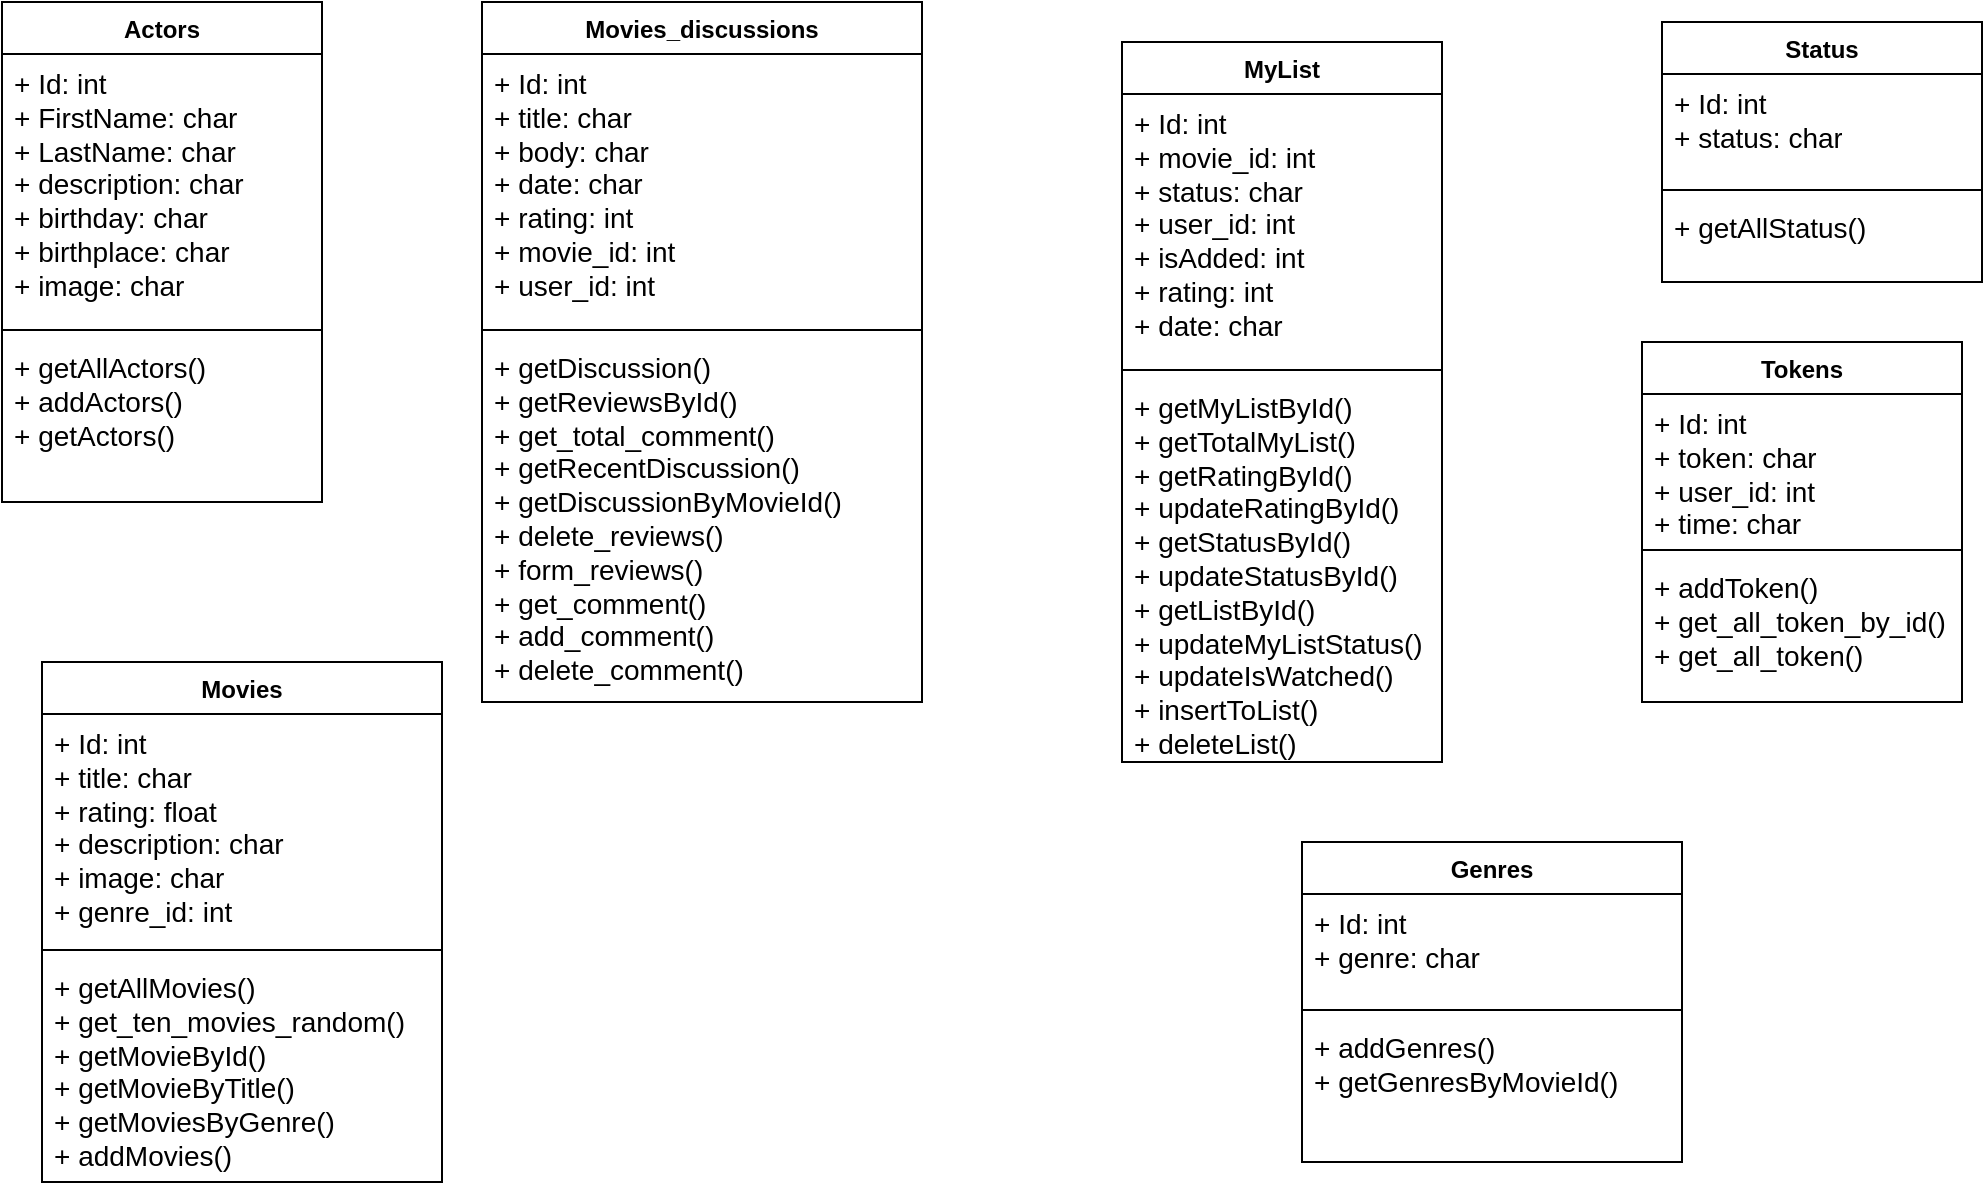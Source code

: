 <mxfile version="22.1.5" type="github">
  <diagram name="Page-1" id="U44AKlqPYRK6XK5reMsL">
    <mxGraphModel dx="627" dy="844" grid="1" gridSize="10" guides="1" tooltips="1" connect="1" arrows="1" fold="1" page="1" pageScale="1" pageWidth="1169" pageHeight="827" math="0" shadow="0">
      <root>
        <mxCell id="0" />
        <mxCell id="1" parent="0" />
        <mxCell id="mxG8LXYOKO1QrB_IOBUx-16" value="Actors" style="swimlane;fontStyle=1;align=center;verticalAlign=top;childLayout=stackLayout;horizontal=1;startSize=26;horizontalStack=0;resizeParent=1;resizeParentMax=0;resizeLast=0;collapsible=1;marginBottom=0;whiteSpace=wrap;html=1;" vertex="1" parent="1">
          <mxGeometry x="50" y="50" width="160" height="250" as="geometry" />
        </mxCell>
        <mxCell id="mxG8LXYOKO1QrB_IOBUx-17" value="&lt;font style=&quot;font-size: 14px;&quot;&gt;+ Id: int&lt;br&gt;+ FirstName: char&lt;br&gt;+ LastName: char&lt;br&gt;+ description: char&lt;br&gt;+ birthday: char&lt;br&gt;+ birthplace: char&lt;br&gt;+ image: char&lt;/font&gt;" style="text;strokeColor=none;fillColor=none;align=left;verticalAlign=top;spacingLeft=4;spacingRight=4;overflow=hidden;rotatable=0;points=[[0,0.5],[1,0.5]];portConstraint=eastwest;whiteSpace=wrap;html=1;" vertex="1" parent="mxG8LXYOKO1QrB_IOBUx-16">
          <mxGeometry y="26" width="160" height="134" as="geometry" />
        </mxCell>
        <mxCell id="mxG8LXYOKO1QrB_IOBUx-18" value="" style="line;strokeWidth=1;fillColor=none;align=left;verticalAlign=middle;spacingTop=-1;spacingLeft=3;spacingRight=3;rotatable=0;labelPosition=right;points=[];portConstraint=eastwest;strokeColor=inherit;" vertex="1" parent="mxG8LXYOKO1QrB_IOBUx-16">
          <mxGeometry y="160" width="160" height="8" as="geometry" />
        </mxCell>
        <mxCell id="mxG8LXYOKO1QrB_IOBUx-19" value="&lt;font style=&quot;font-size: 14px;&quot;&gt;+ getAllActors()&lt;br&gt;+ addActors()&lt;br&gt;+ getActors()&lt;br&gt;&lt;/font&gt;" style="text;strokeColor=none;fillColor=none;align=left;verticalAlign=top;spacingLeft=4;spacingRight=4;overflow=hidden;rotatable=0;points=[[0,0.5],[1,0.5]];portConstraint=eastwest;whiteSpace=wrap;html=1;" vertex="1" parent="mxG8LXYOKO1QrB_IOBUx-16">
          <mxGeometry y="168" width="160" height="82" as="geometry" />
        </mxCell>
        <mxCell id="mxG8LXYOKO1QrB_IOBUx-20" value="Movies_discussions" style="swimlane;fontStyle=1;align=center;verticalAlign=top;childLayout=stackLayout;horizontal=1;startSize=26;horizontalStack=0;resizeParent=1;resizeParentMax=0;resizeLast=0;collapsible=1;marginBottom=0;whiteSpace=wrap;html=1;" vertex="1" parent="1">
          <mxGeometry x="290" y="50" width="220" height="350" as="geometry" />
        </mxCell>
        <mxCell id="mxG8LXYOKO1QrB_IOBUx-21" value="&lt;font style=&quot;font-size: 14px;&quot;&gt;+ Id: int&lt;br&gt;+ title: char&lt;br&gt;+ body: char&lt;br&gt;+ date: char&lt;br&gt;+ rating: int&lt;br&gt;+ movie_id: int&lt;br&gt;+ user_id: int&lt;br&gt;&lt;/font&gt;" style="text;strokeColor=none;fillColor=none;align=left;verticalAlign=top;spacingLeft=4;spacingRight=4;overflow=hidden;rotatable=0;points=[[0,0.5],[1,0.5]];portConstraint=eastwest;whiteSpace=wrap;html=1;" vertex="1" parent="mxG8LXYOKO1QrB_IOBUx-20">
          <mxGeometry y="26" width="220" height="134" as="geometry" />
        </mxCell>
        <mxCell id="mxG8LXYOKO1QrB_IOBUx-22" value="" style="line;strokeWidth=1;fillColor=none;align=left;verticalAlign=middle;spacingTop=-1;spacingLeft=3;spacingRight=3;rotatable=0;labelPosition=right;points=[];portConstraint=eastwest;strokeColor=inherit;" vertex="1" parent="mxG8LXYOKO1QrB_IOBUx-20">
          <mxGeometry y="160" width="220" height="8" as="geometry" />
        </mxCell>
        <mxCell id="mxG8LXYOKO1QrB_IOBUx-23" value="&lt;font style=&quot;font-size: 14px;&quot;&gt;+ getDiscussion()&lt;br&gt;+ getReviewsById()&lt;br&gt;+ get_total_comment()&lt;br&gt;+ getRecentDiscussion()&lt;br&gt;+ getDiscussionByMovieId()&lt;br&gt;+ delete_reviews()&lt;br&gt;+ form_reviews()&lt;br&gt;+ get_comment()&lt;br&gt;+ add_comment()&lt;br&gt;+ delete_comment()&lt;br&gt;&lt;/font&gt;" style="text;strokeColor=none;fillColor=none;align=left;verticalAlign=top;spacingLeft=4;spacingRight=4;overflow=hidden;rotatable=0;points=[[0,0.5],[1,0.5]];portConstraint=eastwest;whiteSpace=wrap;html=1;" vertex="1" parent="mxG8LXYOKO1QrB_IOBUx-20">
          <mxGeometry y="168" width="220" height="182" as="geometry" />
        </mxCell>
        <mxCell id="mxG8LXYOKO1QrB_IOBUx-24" value="Movies" style="swimlane;fontStyle=1;align=center;verticalAlign=top;childLayout=stackLayout;horizontal=1;startSize=26;horizontalStack=0;resizeParent=1;resizeParentMax=0;resizeLast=0;collapsible=1;marginBottom=0;whiteSpace=wrap;html=1;" vertex="1" parent="1">
          <mxGeometry x="70" y="380" width="200" height="260" as="geometry" />
        </mxCell>
        <mxCell id="mxG8LXYOKO1QrB_IOBUx-25" value="&lt;font style=&quot;font-size: 14px;&quot;&gt;+ Id: int&lt;br&gt;+ title: char&lt;br&gt;+ rating: float&lt;br&gt;+ description: char&lt;br&gt;+ image: char&lt;br&gt;+ genre_id: int&lt;br&gt;&lt;/font&gt;" style="text;strokeColor=none;fillColor=none;align=left;verticalAlign=top;spacingLeft=4;spacingRight=4;overflow=hidden;rotatable=0;points=[[0,0.5],[1,0.5]];portConstraint=eastwest;whiteSpace=wrap;html=1;" vertex="1" parent="mxG8LXYOKO1QrB_IOBUx-24">
          <mxGeometry y="26" width="200" height="114" as="geometry" />
        </mxCell>
        <mxCell id="mxG8LXYOKO1QrB_IOBUx-26" value="" style="line;strokeWidth=1;fillColor=none;align=left;verticalAlign=middle;spacingTop=-1;spacingLeft=3;spacingRight=3;rotatable=0;labelPosition=right;points=[];portConstraint=eastwest;strokeColor=inherit;" vertex="1" parent="mxG8LXYOKO1QrB_IOBUx-24">
          <mxGeometry y="140" width="200" height="8" as="geometry" />
        </mxCell>
        <mxCell id="mxG8LXYOKO1QrB_IOBUx-27" value="&lt;font style=&quot;font-size: 14px;&quot;&gt;+ getAllMovies()&lt;br&gt;+ get_ten_movies_random()&lt;br&gt;+ getMovieById()&lt;br&gt;+ getMovieByTitle()&lt;br&gt;+ getMoviesByGenre()&lt;br&gt;+ addMovies()&lt;br&gt;&lt;/font&gt;" style="text;strokeColor=none;fillColor=none;align=left;verticalAlign=top;spacingLeft=4;spacingRight=4;overflow=hidden;rotatable=0;points=[[0,0.5],[1,0.5]];portConstraint=eastwest;whiteSpace=wrap;html=1;" vertex="1" parent="mxG8LXYOKO1QrB_IOBUx-24">
          <mxGeometry y="148" width="200" height="112" as="geometry" />
        </mxCell>
        <mxCell id="mxG8LXYOKO1QrB_IOBUx-28" value="MyList" style="swimlane;fontStyle=1;align=center;verticalAlign=top;childLayout=stackLayout;horizontal=1;startSize=26;horizontalStack=0;resizeParent=1;resizeParentMax=0;resizeLast=0;collapsible=1;marginBottom=0;whiteSpace=wrap;html=1;" vertex="1" parent="1">
          <mxGeometry x="610" y="70" width="160" height="360" as="geometry" />
        </mxCell>
        <mxCell id="mxG8LXYOKO1QrB_IOBUx-29" value="&lt;font style=&quot;font-size: 14px;&quot;&gt;+ Id: int&lt;br&gt;+ movie_id: int&lt;br&gt;+ status: char&lt;br&gt;+ user_id: int&lt;br&gt;+ isAdded: int&lt;br&gt;+ rating: int&lt;br&gt;+ date: char&lt;br&gt;&lt;/font&gt;" style="text;strokeColor=none;fillColor=none;align=left;verticalAlign=top;spacingLeft=4;spacingRight=4;overflow=hidden;rotatable=0;points=[[0,0.5],[1,0.5]];portConstraint=eastwest;whiteSpace=wrap;html=1;" vertex="1" parent="mxG8LXYOKO1QrB_IOBUx-28">
          <mxGeometry y="26" width="160" height="134" as="geometry" />
        </mxCell>
        <mxCell id="mxG8LXYOKO1QrB_IOBUx-30" value="" style="line;strokeWidth=1;fillColor=none;align=left;verticalAlign=middle;spacingTop=-1;spacingLeft=3;spacingRight=3;rotatable=0;labelPosition=right;points=[];portConstraint=eastwest;strokeColor=inherit;" vertex="1" parent="mxG8LXYOKO1QrB_IOBUx-28">
          <mxGeometry y="160" width="160" height="8" as="geometry" />
        </mxCell>
        <mxCell id="mxG8LXYOKO1QrB_IOBUx-31" value="&lt;font style=&quot;font-size: 14px;&quot;&gt;+ getMyListById()&lt;br&gt;+ getTotalMyList()&lt;br&gt;+ getRatingById()&lt;br&gt;+ updateRatingById()&lt;br&gt;+ getStatusById()&lt;br&gt;+ updateStatusById()&lt;br&gt;+ getListById()&lt;br&gt;+ updateMyListStatus()&lt;br&gt;+ updateIsWatched()&lt;br&gt;+ insertToList()&lt;br&gt;+ deleteList()&lt;br&gt;&lt;/font&gt;" style="text;strokeColor=none;fillColor=none;align=left;verticalAlign=top;spacingLeft=4;spacingRight=4;overflow=hidden;rotatable=0;points=[[0,0.5],[1,0.5]];portConstraint=eastwest;whiteSpace=wrap;html=1;" vertex="1" parent="mxG8LXYOKO1QrB_IOBUx-28">
          <mxGeometry y="168" width="160" height="192" as="geometry" />
        </mxCell>
        <mxCell id="mxG8LXYOKO1QrB_IOBUx-32" value="Status" style="swimlane;fontStyle=1;align=center;verticalAlign=top;childLayout=stackLayout;horizontal=1;startSize=26;horizontalStack=0;resizeParent=1;resizeParentMax=0;resizeLast=0;collapsible=1;marginBottom=0;whiteSpace=wrap;html=1;" vertex="1" parent="1">
          <mxGeometry x="880" y="60" width="160" height="130" as="geometry" />
        </mxCell>
        <mxCell id="mxG8LXYOKO1QrB_IOBUx-33" value="&lt;font style=&quot;font-size: 14px;&quot;&gt;+ Id: int&lt;br&gt;+ status: char&lt;br&gt;&lt;/font&gt;" style="text;strokeColor=none;fillColor=none;align=left;verticalAlign=top;spacingLeft=4;spacingRight=4;overflow=hidden;rotatable=0;points=[[0,0.5],[1,0.5]];portConstraint=eastwest;whiteSpace=wrap;html=1;" vertex="1" parent="mxG8LXYOKO1QrB_IOBUx-32">
          <mxGeometry y="26" width="160" height="54" as="geometry" />
        </mxCell>
        <mxCell id="mxG8LXYOKO1QrB_IOBUx-34" value="" style="line;strokeWidth=1;fillColor=none;align=left;verticalAlign=middle;spacingTop=-1;spacingLeft=3;spacingRight=3;rotatable=0;labelPosition=right;points=[];portConstraint=eastwest;strokeColor=inherit;" vertex="1" parent="mxG8LXYOKO1QrB_IOBUx-32">
          <mxGeometry y="80" width="160" height="8" as="geometry" />
        </mxCell>
        <mxCell id="mxG8LXYOKO1QrB_IOBUx-35" value="&lt;font style=&quot;font-size: 14px;&quot;&gt;+ getAllStatus()&lt;br&gt;&lt;/font&gt;" style="text;strokeColor=none;fillColor=none;align=left;verticalAlign=top;spacingLeft=4;spacingRight=4;overflow=hidden;rotatable=0;points=[[0,0.5],[1,0.5]];portConstraint=eastwest;whiteSpace=wrap;html=1;" vertex="1" parent="mxG8LXYOKO1QrB_IOBUx-32">
          <mxGeometry y="88" width="160" height="42" as="geometry" />
        </mxCell>
        <mxCell id="mxG8LXYOKO1QrB_IOBUx-36" value="Tokens" style="swimlane;fontStyle=1;align=center;verticalAlign=top;childLayout=stackLayout;horizontal=1;startSize=26;horizontalStack=0;resizeParent=1;resizeParentMax=0;resizeLast=0;collapsible=1;marginBottom=0;whiteSpace=wrap;html=1;" vertex="1" parent="1">
          <mxGeometry x="870" y="220" width="160" height="180" as="geometry" />
        </mxCell>
        <mxCell id="mxG8LXYOKO1QrB_IOBUx-37" value="&lt;font style=&quot;font-size: 14px;&quot;&gt;+ Id: int&lt;br&gt;+ token: char&lt;br&gt;+ user_id: int&lt;br&gt;+ time: char&lt;br&gt;&lt;/font&gt;" style="text;strokeColor=none;fillColor=none;align=left;verticalAlign=top;spacingLeft=4;spacingRight=4;overflow=hidden;rotatable=0;points=[[0,0.5],[1,0.5]];portConstraint=eastwest;whiteSpace=wrap;html=1;" vertex="1" parent="mxG8LXYOKO1QrB_IOBUx-36">
          <mxGeometry y="26" width="160" height="74" as="geometry" />
        </mxCell>
        <mxCell id="mxG8LXYOKO1QrB_IOBUx-38" value="" style="line;strokeWidth=1;fillColor=none;align=left;verticalAlign=middle;spacingTop=-1;spacingLeft=3;spacingRight=3;rotatable=0;labelPosition=right;points=[];portConstraint=eastwest;strokeColor=inherit;" vertex="1" parent="mxG8LXYOKO1QrB_IOBUx-36">
          <mxGeometry y="100" width="160" height="8" as="geometry" />
        </mxCell>
        <mxCell id="mxG8LXYOKO1QrB_IOBUx-39" value="&lt;font style=&quot;font-size: 14px;&quot;&gt;+ addToken()&lt;br&gt;+ get_all_token_by_id()&lt;br&gt;+ get_all_token()&lt;br&gt;&lt;/font&gt;" style="text;strokeColor=none;fillColor=none;align=left;verticalAlign=top;spacingLeft=4;spacingRight=4;overflow=hidden;rotatable=0;points=[[0,0.5],[1,0.5]];portConstraint=eastwest;whiteSpace=wrap;html=1;" vertex="1" parent="mxG8LXYOKO1QrB_IOBUx-36">
          <mxGeometry y="108" width="160" height="72" as="geometry" />
        </mxCell>
        <mxCell id="mxG8LXYOKO1QrB_IOBUx-40" value="Genres" style="swimlane;fontStyle=1;align=center;verticalAlign=top;childLayout=stackLayout;horizontal=1;startSize=26;horizontalStack=0;resizeParent=1;resizeParentMax=0;resizeLast=0;collapsible=1;marginBottom=0;whiteSpace=wrap;html=1;" vertex="1" parent="1">
          <mxGeometry x="700" y="470" width="190" height="160" as="geometry" />
        </mxCell>
        <mxCell id="mxG8LXYOKO1QrB_IOBUx-41" value="&lt;font style=&quot;font-size: 14px;&quot;&gt;+ Id: int&lt;br&gt;+ genre: char&lt;br&gt;&lt;/font&gt;" style="text;strokeColor=none;fillColor=none;align=left;verticalAlign=top;spacingLeft=4;spacingRight=4;overflow=hidden;rotatable=0;points=[[0,0.5],[1,0.5]];portConstraint=eastwest;whiteSpace=wrap;html=1;" vertex="1" parent="mxG8LXYOKO1QrB_IOBUx-40">
          <mxGeometry y="26" width="190" height="54" as="geometry" />
        </mxCell>
        <mxCell id="mxG8LXYOKO1QrB_IOBUx-42" value="" style="line;strokeWidth=1;fillColor=none;align=left;verticalAlign=middle;spacingTop=-1;spacingLeft=3;spacingRight=3;rotatable=0;labelPosition=right;points=[];portConstraint=eastwest;strokeColor=inherit;" vertex="1" parent="mxG8LXYOKO1QrB_IOBUx-40">
          <mxGeometry y="80" width="190" height="8" as="geometry" />
        </mxCell>
        <mxCell id="mxG8LXYOKO1QrB_IOBUx-43" value="&lt;font style=&quot;font-size: 14px;&quot;&gt;+ addGenres()&lt;br&gt;+ getGenresByMovieId()&lt;br&gt;&lt;/font&gt;" style="text;strokeColor=none;fillColor=none;align=left;verticalAlign=top;spacingLeft=4;spacingRight=4;overflow=hidden;rotatable=0;points=[[0,0.5],[1,0.5]];portConstraint=eastwest;whiteSpace=wrap;html=1;" vertex="1" parent="mxG8LXYOKO1QrB_IOBUx-40">
          <mxGeometry y="88" width="190" height="72" as="geometry" />
        </mxCell>
      </root>
    </mxGraphModel>
  </diagram>
</mxfile>
